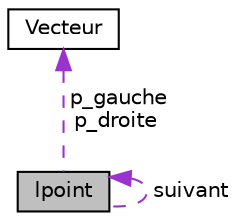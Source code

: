 digraph "lpoint"
{
  edge [fontname="Helvetica",fontsize="10",labelfontname="Helvetica",labelfontsize="10"];
  node [fontname="Helvetica",fontsize="10",shape=record];
  Node1 [label="lpoint",height=0.2,width=0.4,color="black", fillcolor="grey75", style="filled", fontcolor="black"];
  Node1 -> Node1 [dir="back",color="darkorchid3",fontsize="10",style="dashed",label=" suivant" ,fontname="Helvetica"];
  Node2 -> Node1 [dir="back",color="darkorchid3",fontsize="10",style="dashed",label=" p_gauche\np_droite" ,fontname="Helvetica"];
  Node2 [label="Vecteur",height=0.2,width=0.4,color="black", fillcolor="white", style="filled",URL="$struct_vecteur.html"];
}
